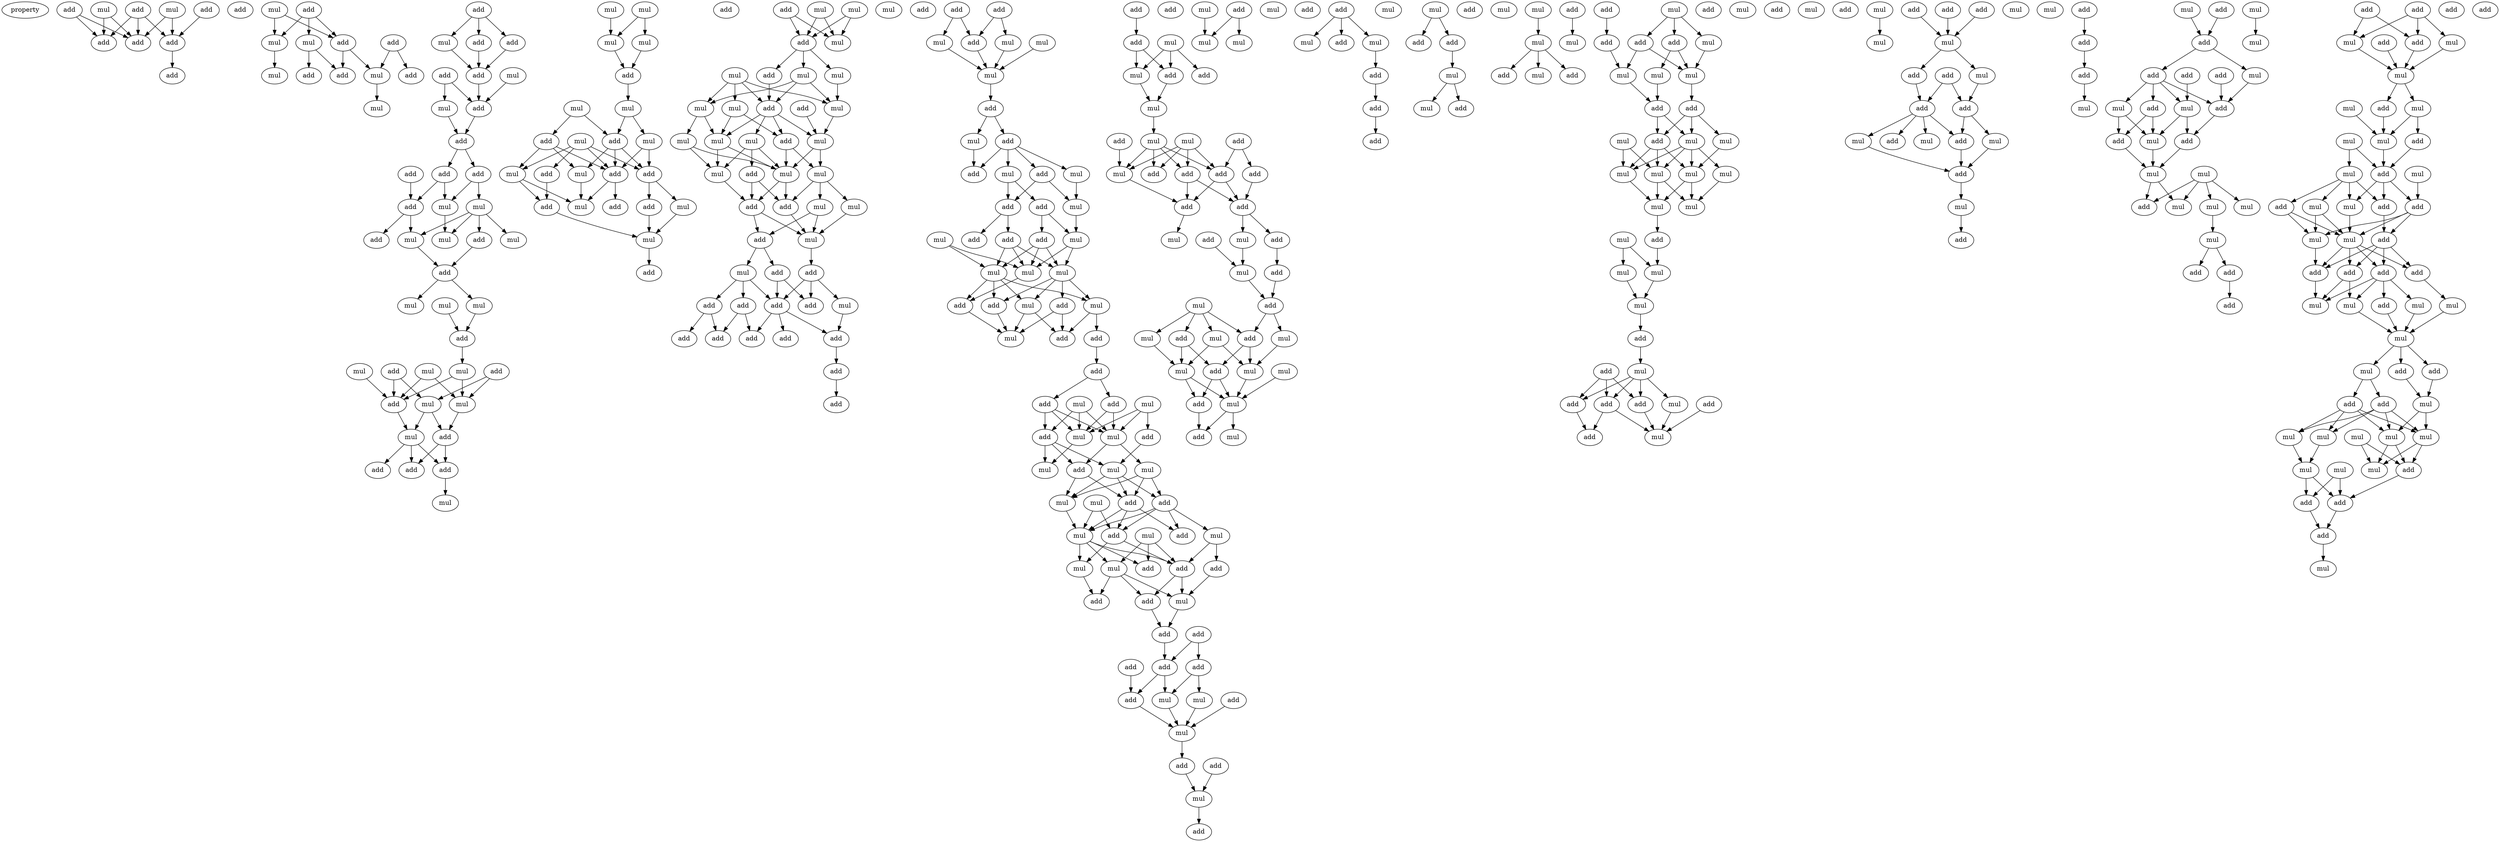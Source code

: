 digraph {
    node [fontcolor=black]
    property [mul=2,lf=1.8]
    0 [ label = mul ];
    1 [ label = add ];
    2 [ label = mul ];
    3 [ label = add ];
    4 [ label = add ];
    5 [ label = add ];
    6 [ label = add ];
    7 [ label = add ];
    8 [ label = add ];
    9 [ label = add ];
    10 [ label = mul ];
    11 [ label = add ];
    12 [ label = add ];
    13 [ label = mul ];
    14 [ label = mul ];
    15 [ label = add ];
    16 [ label = add ];
    17 [ label = mul ];
    18 [ label = add ];
    19 [ label = add ];
    20 [ label = mul ];
    21 [ label = mul ];
    22 [ label = add ];
    23 [ label = mul ];
    24 [ label = add ];
    25 [ label = add ];
    26 [ label = mul ];
    27 [ label = add ];
    28 [ label = add ];
    29 [ label = mul ];
    30 [ label = add ];
    31 [ label = add ];
    32 [ label = add ];
    33 [ label = add ];
    34 [ label = add ];
    35 [ label = mul ];
    36 [ label = mul ];
    37 [ label = add ];
    38 [ label = add ];
    39 [ label = add ];
    40 [ label = mul ];
    41 [ label = mul ];
    42 [ label = mul ];
    43 [ label = add ];
    44 [ label = mul ];
    45 [ label = mul ];
    46 [ label = mul ];
    47 [ label = add ];
    48 [ label = mul ];
    49 [ label = mul ];
    50 [ label = mul ];
    51 [ label = add ];
    52 [ label = add ];
    53 [ label = add ];
    54 [ label = mul ];
    55 [ label = mul ];
    56 [ label = mul ];
    57 [ label = add ];
    58 [ label = add ];
    59 [ label = add ];
    60 [ label = add ];
    61 [ label = mul ];
    62 [ label = mul ];
    63 [ label = mul ];
    64 [ label = mul ];
    65 [ label = mul ];
    66 [ label = add ];
    67 [ label = mul ];
    68 [ label = mul ];
    69 [ label = add ];
    70 [ label = add ];
    71 [ label = mul ];
    72 [ label = add ];
    73 [ label = mul ];
    74 [ label = mul ];
    75 [ label = add ];
    76 [ label = mul ];
    77 [ label = add ];
    78 [ label = add ];
    79 [ label = add ];
    80 [ label = mul ];
    81 [ label = mul ];
    82 [ label = add ];
    83 [ label = add ];
    84 [ label = mul ];
    85 [ label = add ];
    86 [ label = mul ];
    87 [ label = mul ];
    88 [ label = add ];
    89 [ label = mul ];
    90 [ label = mul ];
    91 [ label = add ];
    92 [ label = add ];
    93 [ label = mul ];
    94 [ label = mul ];
    95 [ label = mul ];
    96 [ label = mul ];
    97 [ label = mul ];
    98 [ label = add ];
    99 [ label = mul ];
    100 [ label = add ];
    101 [ label = mul ];
    102 [ label = mul ];
    103 [ label = mul ];
    104 [ label = mul ];
    105 [ label = add ];
    106 [ label = mul ];
    107 [ label = add ];
    108 [ label = mul ];
    109 [ label = mul ];
    110 [ label = add ];
    111 [ label = mul ];
    112 [ label = add ];
    113 [ label = mul ];
    114 [ label = mul ];
    115 [ label = add ];
    116 [ label = add ];
    117 [ label = mul ];
    118 [ label = add ];
    119 [ label = add ];
    120 [ label = add ];
    121 [ label = add ];
    122 [ label = mul ];
    123 [ label = add ];
    124 [ label = add ];
    125 [ label = add ];
    126 [ label = add ];
    127 [ label = add ];
    128 [ label = add ];
    129 [ label = add ];
    130 [ label = add ];
    131 [ label = add ];
    132 [ label = add ];
    133 [ label = add ];
    134 [ label = mul ];
    135 [ label = add ];
    136 [ label = mul ];
    137 [ label = mul ];
    138 [ label = mul ];
    139 [ label = add ];
    140 [ label = mul ];
    141 [ label = add ];
    142 [ label = add ];
    143 [ label = mul ];
    144 [ label = mul ];
    145 [ label = add ];
    146 [ label = mul ];
    147 [ label = add ];
    148 [ label = add ];
    149 [ label = add ];
    150 [ label = add ];
    151 [ label = add ];
    152 [ label = mul ];
    153 [ label = mul ];
    154 [ label = mul ];
    155 [ label = mul ];
    156 [ label = mul ];
    157 [ label = mul ];
    158 [ label = mul ];
    159 [ label = add ];
    160 [ label = add ];
    161 [ label = add ];
    162 [ label = add ];
    163 [ label = mul ];
    164 [ label = add ];
    165 [ label = add ];
    166 [ label = mul ];
    167 [ label = mul ];
    168 [ label = add ];
    169 [ label = add ];
    170 [ label = mul ];
    171 [ label = add ];
    172 [ label = add ];
    173 [ label = mul ];
    174 [ label = mul ];
    175 [ label = add ];
    176 [ label = mul ];
    177 [ label = mul ];
    178 [ label = add ];
    179 [ label = mul ];
    180 [ label = add ];
    181 [ label = mul ];
    182 [ label = mul ];
    183 [ label = mul ];
    184 [ label = add ];
    185 [ label = mul ];
    186 [ label = add ];
    187 [ label = mul ];
    188 [ label = add ];
    189 [ label = mul ];
    190 [ label = add ];
    191 [ label = add ];
    192 [ label = mul ];
    193 [ label = add ];
    194 [ label = add ];
    195 [ label = add ];
    196 [ label = add ];
    197 [ label = add ];
    198 [ label = add ];
    199 [ label = add ];
    200 [ label = mul ];
    201 [ label = add ];
    202 [ label = add ];
    203 [ label = mul ];
    204 [ label = mul ];
    205 [ label = add ];
    206 [ label = add ];
    207 [ label = add ];
    208 [ label = mul ];
    209 [ label = mul ];
    210 [ label = add ];
    211 [ label = add ];
    212 [ label = mul ];
    213 [ label = add ];
    214 [ label = add ];
    215 [ label = mul ];
    216 [ label = add ];
    217 [ label = mul ];
    218 [ label = mul ];
    219 [ label = add ];
    220 [ label = add ];
    221 [ label = add ];
    222 [ label = mul ];
    223 [ label = add ];
    224 [ label = add ];
    225 [ label = add ];
    226 [ label = add ];
    227 [ label = add ];
    228 [ label = mul ];
    229 [ label = add ];
    230 [ label = mul ];
    231 [ label = mul ];
    232 [ label = add ];
    233 [ label = add ];
    234 [ label = mul ];
    235 [ label = add ];
    236 [ label = add ];
    237 [ label = mul ];
    238 [ label = mul ];
    239 [ label = mul ];
    240 [ label = add ];
    241 [ label = add ];
    242 [ label = mul ];
    243 [ label = mul ];
    244 [ label = mul ];
    245 [ label = mul ];
    246 [ label = add ];
    247 [ label = add ];
    248 [ label = mul ];
    249 [ label = mul ];
    250 [ label = mul ];
    251 [ label = add ];
    252 [ label = mul ];
    253 [ label = mul ];
    254 [ label = add ];
    255 [ label = add ];
    256 [ label = mul ];
    257 [ label = add ];
    258 [ label = mul ];
    259 [ label = add ];
    260 [ label = mul ];
    261 [ label = add ];
    262 [ label = add ];
    263 [ label = mul ];
    264 [ label = add ];
    265 [ label = add ];
    266 [ label = add ];
    267 [ label = mul ];
    268 [ label = mul ];
    269 [ label = add ];
    270 [ label = mul ];
    271 [ label = mul ];
    272 [ label = mul ];
    273 [ label = add ];
    274 [ label = mul ];
    275 [ label = add ];
    276 [ label = add ];
    277 [ label = mul ];
    278 [ label = add ];
    279 [ label = mul ];
    280 [ label = add ];
    281 [ label = add ];
    282 [ label = mul ];
    283 [ label = add ];
    284 [ label = mul ];
    285 [ label = mul ];
    286 [ label = mul ];
    287 [ label = add ];
    288 [ label = add ];
    289 [ label = add ];
    290 [ label = mul ];
    291 [ label = add ];
    292 [ label = mul ];
    293 [ label = mul ];
    294 [ label = mul ];
    295 [ label = mul ];
    296 [ label = mul ];
    297 [ label = mul ];
    298 [ label = mul ];
    299 [ label = mul ];
    300 [ label = add ];
    301 [ label = mul ];
    302 [ label = mul ];
    303 [ label = mul ];
    304 [ label = mul ];
    305 [ label = mul ];
    306 [ label = add ];
    307 [ label = mul ];
    308 [ label = add ];
    309 [ label = add ];
    310 [ label = mul ];
    311 [ label = add ];
    312 [ label = add ];
    313 [ label = mul ];
    314 [ label = add ];
    315 [ label = add ];
    316 [ label = add ];
    317 [ label = mul ];
    318 [ label = add ];
    319 [ label = mul ];
    320 [ label = add ];
    321 [ label = add ];
    322 [ label = mul ];
    323 [ label = add ];
    324 [ label = mul ];
    325 [ label = mul ];
    326 [ label = add ];
    327 [ label = add ];
    328 [ label = mul ];
    329 [ label = mul ];
    330 [ label = add ];
    331 [ label = add ];
    332 [ label = mul ];
    333 [ label = mul ];
    334 [ label = add ];
    335 [ label = add ];
    336 [ label = mul ];
    337 [ label = add ];
    338 [ label = mul ];
    339 [ label = add ];
    340 [ label = add ];
    341 [ label = add ];
    342 [ label = add ];
    343 [ label = mul ];
    344 [ label = mul ];
    345 [ label = add ];
    346 [ label = add ];
    347 [ label = add ];
    348 [ label = add ];
    349 [ label = mul ];
    350 [ label = add ];
    351 [ label = mul ];
    352 [ label = add ];
    353 [ label = add ];
    354 [ label = mul ];
    355 [ label = mul ];
    356 [ label = add ];
    357 [ label = add ];
    358 [ label = mul ];
    359 [ label = mul ];
    360 [ label = mul ];
    361 [ label = mul ];
    362 [ label = add ];
    363 [ label = mul ];
    364 [ label = mul ];
    365 [ label = add ];
    366 [ label = add ];
    367 [ label = add ];
    368 [ label = mul ];
    369 [ label = mul ];
    370 [ label = add ];
    371 [ label = add ];
    372 [ label = mul ];
    373 [ label = add ];
    374 [ label = mul ];
    375 [ label = add ];
    376 [ label = mul ];
    377 [ label = mul ];
    378 [ label = add ];
    379 [ label = mul ];
    380 [ label = add ];
    381 [ label = mul ];
    382 [ label = add ];
    383 [ label = mul ];
    384 [ label = mul ];
    385 [ label = add ];
    386 [ label = mul ];
    387 [ label = mul ];
    388 [ label = add ];
    389 [ label = add ];
    390 [ label = add ];
    391 [ label = mul ];
    392 [ label = mul ];
    393 [ label = mul ];
    394 [ label = add ];
    395 [ label = add ];
    396 [ label = add ];
    397 [ label = add ];
    398 [ label = add ];
    399 [ label = mul ];
    400 [ label = mul ];
    401 [ label = mul ];
    402 [ label = add ];
    403 [ label = mul ];
    404 [ label = mul ];
    405 [ label = add ];
    406 [ label = add ];
    407 [ label = mul ];
    408 [ label = add ];
    409 [ label = mul ];
    410 [ label = add ];
    411 [ label = mul ];
    412 [ label = mul ];
    413 [ label = mul ];
    414 [ label = mul ];
    415 [ label = mul ];
    416 [ label = mul ];
    417 [ label = add ];
    418 [ label = mul ];
    419 [ label = mul ];
    420 [ label = add ];
    421 [ label = add ];
    422 [ label = add ];
    423 [ label = add ];
    424 [ label = mul ];
    0 -> 5 [ name = 0 ];
    0 -> 6 [ name = 1 ];
    1 -> 5 [ name = 2 ];
    1 -> 6 [ name = 3 ];
    2 -> 5 [ name = 4 ];
    2 -> 7 [ name = 5 ];
    3 -> 7 [ name = 6 ];
    4 -> 5 [ name = 7 ];
    4 -> 6 [ name = 8 ];
    4 -> 7 [ name = 9 ];
    7 -> 8 [ name = 10 ];
    10 -> 12 [ name = 11 ];
    10 -> 13 [ name = 12 ];
    11 -> 12 [ name = 13 ];
    11 -> 13 [ name = 14 ];
    11 -> 14 [ name = 15 ];
    12 -> 18 [ name = 16 ];
    12 -> 20 [ name = 17 ];
    13 -> 17 [ name = 18 ];
    14 -> 18 [ name = 19 ];
    14 -> 19 [ name = 20 ];
    15 -> 16 [ name = 21 ];
    15 -> 20 [ name = 22 ];
    20 -> 21 [ name = 23 ];
    22 -> 23 [ name = 24 ];
    22 -> 24 [ name = 25 ];
    22 -> 25 [ name = 26 ];
    23 -> 27 [ name = 27 ];
    24 -> 27 [ name = 28 ];
    25 -> 27 [ name = 29 ];
    26 -> 30 [ name = 30 ];
    27 -> 30 [ name = 31 ];
    28 -> 29 [ name = 32 ];
    28 -> 30 [ name = 33 ];
    29 -> 31 [ name = 34 ];
    30 -> 31 [ name = 35 ];
    31 -> 32 [ name = 36 ];
    31 -> 34 [ name = 37 ];
    32 -> 35 [ name = 38 ];
    32 -> 37 [ name = 39 ];
    33 -> 37 [ name = 40 ];
    34 -> 35 [ name = 41 ];
    34 -> 36 [ name = 42 ];
    35 -> 42 [ name = 43 ];
    36 -> 38 [ name = 44 ];
    36 -> 40 [ name = 45 ];
    36 -> 41 [ name = 46 ];
    36 -> 42 [ name = 47 ];
    37 -> 39 [ name = 48 ];
    37 -> 41 [ name = 49 ];
    38 -> 43 [ name = 50 ];
    41 -> 43 [ name = 51 ];
    43 -> 44 [ name = 52 ];
    43 -> 46 [ name = 53 ];
    45 -> 47 [ name = 54 ];
    46 -> 47 [ name = 55 ];
    47 -> 49 [ name = 56 ];
    48 -> 53 [ name = 57 ];
    48 -> 54 [ name = 58 ];
    49 -> 53 [ name = 59 ];
    49 -> 54 [ name = 60 ];
    50 -> 53 [ name = 61 ];
    51 -> 54 [ name = 62 ];
    51 -> 55 [ name = 63 ];
    52 -> 53 [ name = 64 ];
    52 -> 55 [ name = 65 ];
    53 -> 56 [ name = 66 ];
    54 -> 57 [ name = 67 ];
    55 -> 56 [ name = 68 ];
    55 -> 57 [ name = 69 ];
    56 -> 58 [ name = 70 ];
    56 -> 59 [ name = 71 ];
    56 -> 60 [ name = 72 ];
    57 -> 58 [ name = 73 ];
    57 -> 59 [ name = 74 ];
    59 -> 61 [ name = 75 ];
    62 -> 65 [ name = 76 ];
    63 -> 64 [ name = 77 ];
    63 -> 65 [ name = 78 ];
    64 -> 66 [ name = 79 ];
    65 -> 66 [ name = 80 ];
    66 -> 67 [ name = 81 ];
    67 -> 70 [ name = 82 ];
    67 -> 71 [ name = 83 ];
    68 -> 70 [ name = 84 ];
    68 -> 72 [ name = 85 ];
    70 -> 75 [ name = 86 ];
    70 -> 76 [ name = 87 ];
    70 -> 77 [ name = 88 ];
    71 -> 75 [ name = 89 ];
    71 -> 77 [ name = 90 ];
    72 -> 74 [ name = 91 ];
    72 -> 75 [ name = 92 ];
    72 -> 76 [ name = 93 ];
    73 -> 74 [ name = 94 ];
    73 -> 75 [ name = 95 ];
    73 -> 77 [ name = 96 ];
    73 -> 78 [ name = 97 ];
    74 -> 81 [ name = 98 ];
    74 -> 82 [ name = 99 ];
    75 -> 81 [ name = 100 ];
    75 -> 83 [ name = 101 ];
    76 -> 81 [ name = 102 ];
    77 -> 79 [ name = 103 ];
    77 -> 80 [ name = 104 ];
    78 -> 82 [ name = 105 ];
    79 -> 84 [ name = 106 ];
    80 -> 84 [ name = 107 ];
    82 -> 84 [ name = 108 ];
    84 -> 88 [ name = 109 ];
    85 -> 90 [ name = 110 ];
    85 -> 91 [ name = 111 ];
    86 -> 90 [ name = 112 ];
    86 -> 91 [ name = 113 ];
    87 -> 90 [ name = 114 ];
    87 -> 91 [ name = 115 ];
    91 -> 92 [ name = 116 ];
    91 -> 93 [ name = 117 ];
    91 -> 95 [ name = 118 ];
    92 -> 98 [ name = 119 ];
    93 -> 96 [ name = 120 ];
    93 -> 98 [ name = 121 ];
    93 -> 99 [ name = 122 ];
    94 -> 96 [ name = 123 ];
    94 -> 97 [ name = 124 ];
    94 -> 98 [ name = 125 ];
    94 -> 99 [ name = 126 ];
    95 -> 96 [ name = 127 ];
    96 -> 101 [ name = 128 ];
    97 -> 102 [ name = 129 ];
    97 -> 105 [ name = 130 ];
    98 -> 101 [ name = 131 ];
    98 -> 102 [ name = 132 ];
    98 -> 104 [ name = 133 ];
    98 -> 105 [ name = 134 ];
    99 -> 102 [ name = 135 ];
    99 -> 103 [ name = 136 ];
    100 -> 101 [ name = 137 ];
    101 -> 108 [ name = 138 ];
    101 -> 109 [ name = 139 ];
    102 -> 106 [ name = 140 ];
    102 -> 109 [ name = 141 ];
    103 -> 106 [ name = 142 ];
    103 -> 109 [ name = 143 ];
    104 -> 106 [ name = 144 ];
    104 -> 107 [ name = 145 ];
    104 -> 109 [ name = 146 ];
    105 -> 108 [ name = 147 ];
    105 -> 109 [ name = 148 ];
    106 -> 112 [ name = 149 ];
    107 -> 110 [ name = 150 ];
    107 -> 112 [ name = 151 ];
    108 -> 110 [ name = 152 ];
    108 -> 111 [ name = 153 ];
    108 -> 113 [ name = 154 ];
    109 -> 110 [ name = 155 ];
    109 -> 112 [ name = 156 ];
    110 -> 114 [ name = 157 ];
    111 -> 114 [ name = 158 ];
    111 -> 115 [ name = 159 ];
    112 -> 114 [ name = 160 ];
    112 -> 115 [ name = 161 ];
    113 -> 114 [ name = 162 ];
    114 -> 118 [ name = 163 ];
    115 -> 116 [ name = 164 ];
    115 -> 117 [ name = 165 ];
    116 -> 119 [ name = 166 ];
    116 -> 121 [ name = 167 ];
    117 -> 119 [ name = 168 ];
    117 -> 120 [ name = 169 ];
    117 -> 123 [ name = 170 ];
    118 -> 119 [ name = 171 ];
    118 -> 121 [ name = 172 ];
    118 -> 122 [ name = 173 ];
    119 -> 124 [ name = 174 ];
    119 -> 126 [ name = 175 ];
    119 -> 128 [ name = 176 ];
    120 -> 125 [ name = 177 ];
    120 -> 127 [ name = 178 ];
    122 -> 124 [ name = 179 ];
    123 -> 125 [ name = 180 ];
    123 -> 128 [ name = 181 ];
    124 -> 129 [ name = 182 ];
    129 -> 130 [ name = 183 ];
    132 -> 135 [ name = 184 ];
    132 -> 136 [ name = 185 ];
    133 -> 134 [ name = 186 ];
    133 -> 135 [ name = 187 ];
    134 -> 138 [ name = 188 ];
    135 -> 138 [ name = 189 ];
    136 -> 138 [ name = 190 ];
    137 -> 138 [ name = 191 ];
    138 -> 139 [ name = 192 ];
    139 -> 140 [ name = 193 ];
    139 -> 141 [ name = 194 ];
    140 -> 142 [ name = 195 ];
    141 -> 142 [ name = 196 ];
    141 -> 143 [ name = 197 ];
    141 -> 144 [ name = 198 ];
    141 -> 145 [ name = 199 ];
    143 -> 146 [ name = 200 ];
    144 -> 147 [ name = 201 ];
    144 -> 148 [ name = 202 ];
    145 -> 146 [ name = 203 ];
    145 -> 148 [ name = 204 ];
    146 -> 152 [ name = 205 ];
    147 -> 150 [ name = 206 ];
    147 -> 152 [ name = 207 ];
    148 -> 149 [ name = 208 ];
    148 -> 151 [ name = 209 ];
    150 -> 154 [ name = 210 ];
    150 -> 155 [ name = 211 ];
    150 -> 156 [ name = 212 ];
    151 -> 154 [ name = 213 ];
    151 -> 155 [ name = 214 ];
    151 -> 156 [ name = 215 ];
    152 -> 155 [ name = 216 ];
    152 -> 156 [ name = 217 ];
    153 -> 154 [ name = 218 ];
    153 -> 156 [ name = 219 ];
    154 -> 157 [ name = 220 ];
    154 -> 158 [ name = 221 ];
    154 -> 160 [ name = 222 ];
    154 -> 161 [ name = 223 ];
    155 -> 157 [ name = 224 ];
    155 -> 158 [ name = 225 ];
    155 -> 159 [ name = 226 ];
    155 -> 161 [ name = 227 ];
    156 -> 160 [ name = 228 ];
    157 -> 163 [ name = 229 ];
    157 -> 164 [ name = 230 ];
    158 -> 162 [ name = 231 ];
    158 -> 164 [ name = 232 ];
    159 -> 163 [ name = 233 ];
    159 -> 164 [ name = 234 ];
    160 -> 163 [ name = 235 ];
    161 -> 163 [ name = 236 ];
    162 -> 165 [ name = 237 ];
    165 -> 168 [ name = 238 ];
    165 -> 169 [ name = 239 ];
    166 -> 170 [ name = 240 ];
    166 -> 171 [ name = 241 ];
    166 -> 173 [ name = 242 ];
    167 -> 170 [ name = 243 ];
    167 -> 172 [ name = 244 ];
    167 -> 173 [ name = 245 ];
    168 -> 170 [ name = 246 ];
    168 -> 173 [ name = 247 ];
    169 -> 170 [ name = 248 ];
    169 -> 172 [ name = 249 ];
    169 -> 173 [ name = 250 ];
    170 -> 175 [ name = 251 ];
    170 -> 176 [ name = 252 ];
    171 -> 177 [ name = 253 ];
    172 -> 174 [ name = 254 ];
    172 -> 175 [ name = 255 ];
    172 -> 177 [ name = 256 ];
    173 -> 174 [ name = 257 ];
    175 -> 178 [ name = 258 ];
    175 -> 179 [ name = 259 ];
    176 -> 178 [ name = 260 ];
    176 -> 179 [ name = 261 ];
    176 -> 180 [ name = 262 ];
    177 -> 178 [ name = 263 ];
    177 -> 179 [ name = 264 ];
    177 -> 180 [ name = 265 ];
    178 -> 182 [ name = 266 ];
    178 -> 184 [ name = 267 ];
    178 -> 186 [ name = 268 ];
    179 -> 182 [ name = 269 ];
    180 -> 182 [ name = 270 ];
    180 -> 184 [ name = 271 ];
    180 -> 185 [ name = 272 ];
    180 -> 186 [ name = 273 ];
    181 -> 182 [ name = 274 ];
    181 -> 186 [ name = 275 ];
    182 -> 187 [ name = 276 ];
    182 -> 188 [ name = 277 ];
    182 -> 189 [ name = 278 ];
    182 -> 191 [ name = 279 ];
    183 -> 188 [ name = 280 ];
    183 -> 189 [ name = 281 ];
    183 -> 191 [ name = 282 ];
    185 -> 190 [ name = 283 ];
    185 -> 191 [ name = 284 ];
    186 -> 187 [ name = 285 ];
    186 -> 191 [ name = 286 ];
    187 -> 193 [ name = 287 ];
    189 -> 192 [ name = 288 ];
    189 -> 193 [ name = 289 ];
    189 -> 194 [ name = 290 ];
    190 -> 192 [ name = 291 ];
    191 -> 192 [ name = 292 ];
    191 -> 194 [ name = 293 ];
    192 -> 195 [ name = 294 ];
    194 -> 195 [ name = 295 ];
    195 -> 197 [ name = 296 ];
    196 -> 197 [ name = 297 ];
    196 -> 198 [ name = 298 ];
    197 -> 202 [ name = 299 ];
    197 -> 203 [ name = 300 ];
    198 -> 200 [ name = 301 ];
    198 -> 203 [ name = 302 ];
    199 -> 202 [ name = 303 ];
    200 -> 204 [ name = 304 ];
    201 -> 204 [ name = 305 ];
    202 -> 204 [ name = 306 ];
    203 -> 204 [ name = 307 ];
    204 -> 206 [ name = 308 ];
    205 -> 208 [ name = 309 ];
    206 -> 208 [ name = 310 ];
    207 -> 211 [ name = 311 ];
    208 -> 210 [ name = 312 ];
    209 -> 212 [ name = 313 ];
    209 -> 213 [ name = 314 ];
    209 -> 214 [ name = 315 ];
    211 -> 212 [ name = 316 ];
    211 -> 214 [ name = 317 ];
    212 -> 215 [ name = 318 ];
    214 -> 215 [ name = 319 ];
    215 -> 217 [ name = 320 ];
    216 -> 222 [ name = 321 ];
    217 -> 220 [ name = 322 ];
    217 -> 221 [ name = 323 ];
    217 -> 222 [ name = 324 ];
    217 -> 224 [ name = 325 ];
    218 -> 220 [ name = 326 ];
    218 -> 221 [ name = 327 ];
    218 -> 222 [ name = 328 ];
    218 -> 224 [ name = 329 ];
    219 -> 221 [ name = 330 ];
    219 -> 223 [ name = 331 ];
    220 -> 225 [ name = 332 ];
    220 -> 226 [ name = 333 ];
    221 -> 225 [ name = 334 ];
    221 -> 226 [ name = 335 ];
    222 -> 225 [ name = 336 ];
    223 -> 226 [ name = 337 ];
    225 -> 228 [ name = 338 ];
    226 -> 227 [ name = 339 ];
    226 -> 230 [ name = 340 ];
    227 -> 232 [ name = 341 ];
    229 -> 231 [ name = 342 ];
    230 -> 231 [ name = 343 ];
    231 -> 233 [ name = 344 ];
    232 -> 233 [ name = 345 ];
    233 -> 235 [ name = 346 ];
    233 -> 237 [ name = 347 ];
    234 -> 235 [ name = 348 ];
    234 -> 236 [ name = 349 ];
    234 -> 238 [ name = 350 ];
    234 -> 239 [ name = 351 ];
    235 -> 241 [ name = 352 ];
    235 -> 243 [ name = 353 ];
    236 -> 241 [ name = 354 ];
    236 -> 242 [ name = 355 ];
    237 -> 243 [ name = 356 ];
    238 -> 242 [ name = 357 ];
    238 -> 243 [ name = 358 ];
    239 -> 242 [ name = 359 ];
    241 -> 245 [ name = 360 ];
    241 -> 246 [ name = 361 ];
    242 -> 245 [ name = 362 ];
    242 -> 246 [ name = 363 ];
    243 -> 245 [ name = 364 ];
    244 -> 245 [ name = 365 ];
    245 -> 247 [ name = 366 ];
    245 -> 250 [ name = 367 ];
    246 -> 247 [ name = 368 ];
    248 -> 253 [ name = 369 ];
    251 -> 252 [ name = 370 ];
    251 -> 253 [ name = 371 ];
    255 -> 256 [ name = 372 ];
    255 -> 257 [ name = 373 ];
    255 -> 258 [ name = 374 ];
    258 -> 259 [ name = 375 ];
    259 -> 261 [ name = 376 ];
    261 -> 262 [ name = 377 ];
    263 -> 264 [ name = 378 ];
    263 -> 265 [ name = 379 ];
    265 -> 267 [ name = 380 ];
    267 -> 268 [ name = 381 ];
    267 -> 269 [ name = 382 ];
    271 -> 272 [ name = 383 ];
    272 -> 273 [ name = 384 ];
    272 -> 274 [ name = 385 ];
    272 -> 275 [ name = 386 ];
    276 -> 277 [ name = 387 ];
    278 -> 280 [ name = 388 ];
    279 -> 281 [ name = 389 ];
    279 -> 282 [ name = 390 ];
    279 -> 283 [ name = 391 ];
    280 -> 285 [ name = 392 ];
    281 -> 284 [ name = 393 ];
    281 -> 286 [ name = 394 ];
    282 -> 286 [ name = 395 ];
    283 -> 285 [ name = 396 ];
    283 -> 286 [ name = 397 ];
    284 -> 287 [ name = 398 ];
    285 -> 287 [ name = 399 ];
    286 -> 288 [ name = 400 ];
    287 -> 291 [ name = 401 ];
    287 -> 292 [ name = 402 ];
    288 -> 290 [ name = 403 ];
    288 -> 291 [ name = 404 ];
    288 -> 292 [ name = 405 ];
    290 -> 296 [ name = 406 ];
    291 -> 294 [ name = 407 ];
    291 -> 295 [ name = 408 ];
    291 -> 296 [ name = 409 ];
    292 -> 294 [ name = 410 ];
    292 -> 295 [ name = 411 ];
    292 -> 296 [ name = 412 ];
    292 -> 297 [ name = 413 ];
    293 -> 294 [ name = 414 ];
    293 -> 295 [ name = 415 ];
    294 -> 298 [ name = 416 ];
    295 -> 298 [ name = 417 ];
    295 -> 299 [ name = 418 ];
    296 -> 298 [ name = 419 ];
    296 -> 299 [ name = 420 ];
    297 -> 299 [ name = 421 ];
    298 -> 300 [ name = 422 ];
    300 -> 304 [ name = 423 ];
    301 -> 303 [ name = 424 ];
    301 -> 304 [ name = 425 ];
    303 -> 305 [ name = 426 ];
    304 -> 305 [ name = 427 ];
    305 -> 308 [ name = 428 ];
    308 -> 310 [ name = 429 ];
    309 -> 311 [ name = 430 ];
    309 -> 312 [ name = 431 ];
    309 -> 315 [ name = 432 ];
    310 -> 311 [ name = 433 ];
    310 -> 312 [ name = 434 ];
    310 -> 313 [ name = 435 ];
    310 -> 315 [ name = 436 ];
    311 -> 318 [ name = 437 ];
    312 -> 317 [ name = 438 ];
    312 -> 318 [ name = 439 ];
    313 -> 317 [ name = 440 ];
    314 -> 317 [ name = 441 ];
    315 -> 317 [ name = 442 ];
    319 -> 322 [ name = 443 ];
    320 -> 324 [ name = 444 ];
    321 -> 324 [ name = 445 ];
    323 -> 324 [ name = 446 ];
    324 -> 327 [ name = 447 ];
    324 -> 328 [ name = 448 ];
    326 -> 330 [ name = 449 ];
    326 -> 331 [ name = 450 ];
    327 -> 330 [ name = 451 ];
    328 -> 331 [ name = 452 ];
    330 -> 333 [ name = 453 ];
    330 -> 334 [ name = 454 ];
    330 -> 335 [ name = 455 ];
    330 -> 336 [ name = 456 ];
    331 -> 332 [ name = 457 ];
    331 -> 335 [ name = 458 ];
    332 -> 337 [ name = 459 ];
    333 -> 337 [ name = 460 ];
    335 -> 337 [ name = 461 ];
    337 -> 338 [ name = 462 ];
    338 -> 341 [ name = 463 ];
    339 -> 340 [ name = 464 ];
    340 -> 342 [ name = 465 ];
    342 -> 343 [ name = 466 ];
    344 -> 346 [ name = 467 ];
    345 -> 346 [ name = 468 ];
    346 -> 349 [ name = 469 ];
    346 -> 350 [ name = 470 ];
    347 -> 352 [ name = 471 ];
    348 -> 354 [ name = 472 ];
    349 -> 352 [ name = 473 ];
    350 -> 351 [ name = 474 ];
    350 -> 352 [ name = 475 ];
    350 -> 353 [ name = 476 ];
    350 -> 354 [ name = 477 ];
    351 -> 355 [ name = 478 ];
    351 -> 357 [ name = 479 ];
    352 -> 356 [ name = 480 ];
    353 -> 355 [ name = 481 ];
    353 -> 357 [ name = 482 ];
    354 -> 355 [ name = 483 ];
    354 -> 356 [ name = 484 ];
    355 -> 358 [ name = 485 ];
    356 -> 358 [ name = 486 ];
    357 -> 358 [ name = 487 ];
    358 -> 362 [ name = 488 ];
    358 -> 363 [ name = 489 ];
    359 -> 360 [ name = 490 ];
    359 -> 361 [ name = 491 ];
    359 -> 362 [ name = 492 ];
    359 -> 363 [ name = 493 ];
    360 -> 364 [ name = 494 ];
    364 -> 365 [ name = 495 ];
    364 -> 366 [ name = 496 ];
    366 -> 367 [ name = 497 ];
    368 -> 369 [ name = 498 ];
    370 -> 372 [ name = 499 ];
    370 -> 375 [ name = 500 ];
    371 -> 372 [ name = 501 ];
    371 -> 374 [ name = 502 ];
    371 -> 375 [ name = 503 ];
    372 -> 376 [ name = 504 ];
    373 -> 376 [ name = 505 ];
    374 -> 376 [ name = 506 ];
    375 -> 376 [ name = 507 ];
    376 -> 379 [ name = 508 ];
    376 -> 380 [ name = 509 ];
    377 -> 381 [ name = 510 ];
    379 -> 381 [ name = 511 ];
    379 -> 382 [ name = 512 ];
    380 -> 381 [ name = 513 ];
    381 -> 385 [ name = 514 ];
    382 -> 385 [ name = 515 ];
    383 -> 385 [ name = 516 ];
    383 -> 386 [ name = 517 ];
    384 -> 389 [ name = 518 ];
    385 -> 388 [ name = 519 ];
    385 -> 389 [ name = 520 ];
    385 -> 391 [ name = 521 ];
    386 -> 387 [ name = 522 ];
    386 -> 388 [ name = 523 ];
    386 -> 390 [ name = 524 ];
    386 -> 391 [ name = 525 ];
    387 -> 392 [ name = 526 ];
    387 -> 393 [ name = 527 ];
    388 -> 394 [ name = 528 ];
    389 -> 392 [ name = 529 ];
    389 -> 393 [ name = 530 ];
    389 -> 394 [ name = 531 ];
    390 -> 392 [ name = 532 ];
    390 -> 393 [ name = 533 ];
    391 -> 392 [ name = 534 ];
    392 -> 395 [ name = 535 ];
    392 -> 396 [ name = 536 ];
    392 -> 397 [ name = 537 ];
    392 -> 398 [ name = 538 ];
    393 -> 396 [ name = 539 ];
    394 -> 395 [ name = 540 ];
    394 -> 396 [ name = 541 ];
    394 -> 397 [ name = 542 ];
    394 -> 398 [ name = 543 ];
    395 -> 400 [ name = 544 ];
    396 -> 401 [ name = 545 ];
    397 -> 399 [ name = 546 ];
    397 -> 401 [ name = 547 ];
    397 -> 402 [ name = 548 ];
    397 -> 403 [ name = 549 ];
    398 -> 401 [ name = 550 ];
    398 -> 403 [ name = 551 ];
    399 -> 404 [ name = 552 ];
    400 -> 404 [ name = 553 ];
    402 -> 404 [ name = 554 ];
    403 -> 404 [ name = 555 ];
    404 -> 405 [ name = 556 ];
    404 -> 406 [ name = 557 ];
    404 -> 407 [ name = 558 ];
    405 -> 409 [ name = 559 ];
    406 -> 409 [ name = 560 ];
    407 -> 408 [ name = 561 ];
    407 -> 410 [ name = 562 ];
    408 -> 411 [ name = 563 ];
    408 -> 412 [ name = 564 ];
    408 -> 414 [ name = 565 ];
    408 -> 415 [ name = 566 ];
    409 -> 411 [ name = 567 ];
    409 -> 414 [ name = 568 ];
    410 -> 411 [ name = 569 ];
    410 -> 412 [ name = 570 ];
    410 -> 414 [ name = 571 ];
    410 -> 415 [ name = 572 ];
    411 -> 417 [ name = 573 ];
    411 -> 418 [ name = 574 ];
    412 -> 419 [ name = 575 ];
    413 -> 417 [ name = 576 ];
    413 -> 418 [ name = 577 ];
    414 -> 417 [ name = 578 ];
    414 -> 418 [ name = 579 ];
    415 -> 419 [ name = 580 ];
    416 -> 421 [ name = 581 ];
    416 -> 422 [ name = 582 ];
    417 -> 422 [ name = 583 ];
    419 -> 421 [ name = 584 ];
    419 -> 422 [ name = 585 ];
    421 -> 423 [ name = 586 ];
    422 -> 423 [ name = 587 ];
    423 -> 424 [ name = 588 ];
}
